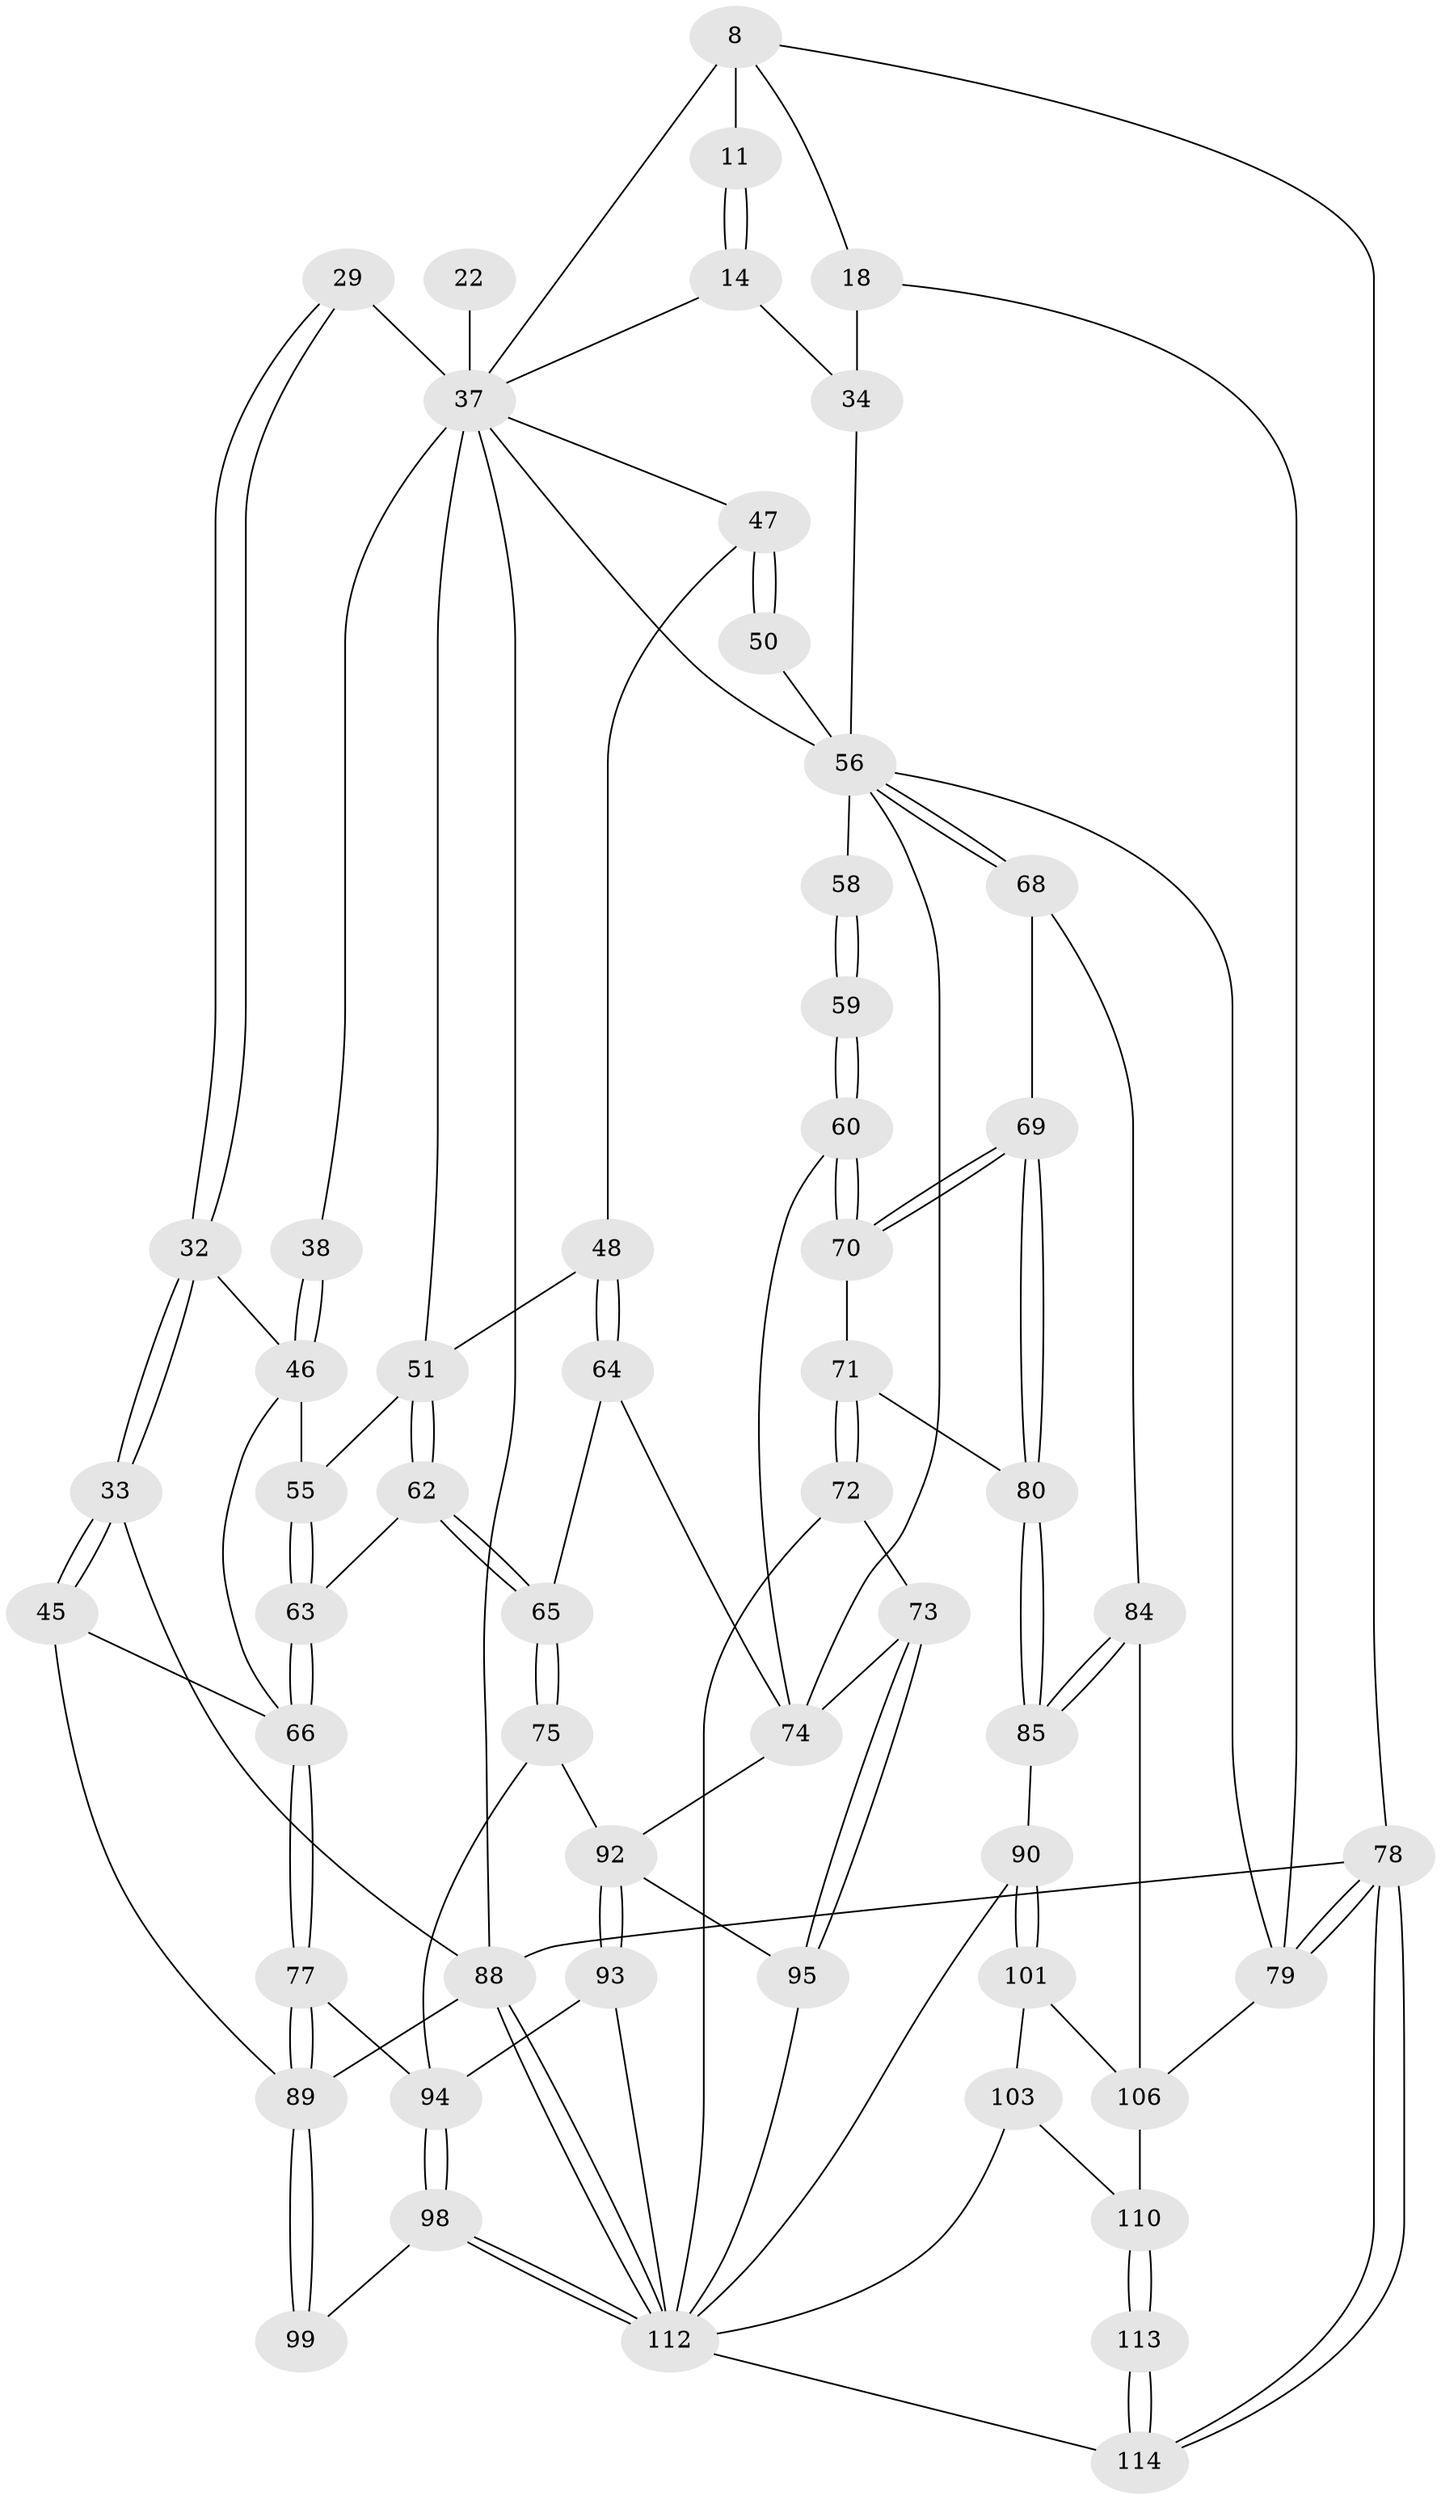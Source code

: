 // original degree distribution, {3: 0.017543859649122806, 4: 0.21052631578947367, 5: 0.5789473684210527, 6: 0.19298245614035087}
// Generated by graph-tools (version 1.1) at 2025/02/03/09/25 05:02:17]
// undirected, 57 vertices, 129 edges
graph export_dot {
graph [start="1"]
  node [color=gray90,style=filled];
  8 [pos="+0.6738362128723956+0.07807034875986085",super="+1+3"];
  11 [pos="+0.7190884842944817+0.09715087944600986"];
  14 [pos="+0.7601708518566318+0.16432102135218668"];
  18 [pos="+0.9411628455456374+0.22544241841144622",super="+12"];
  22 [pos="+0.4795729459078083+0.025684338329574747",super="+21"];
  29 [pos="+0.14916702024066036+0.07497492249269627",super="+27"];
  32 [pos="+0.1842692013114317+0.2090434154284833"];
  33 [pos="+0+0.4185968133918701"];
  34 [pos="+0.9357924265323089+0.22852766836393548",super="+13"];
  37 [pos="+0.41222808282582507+0.30920471348754763",super="+28+26+24"];
  38 [pos="+0.33247769975917635+0.30526282421622425",super="+30"];
  45 [pos="+0+0.43901960655993516"];
  46 [pos="+0.3012481061069467+0.3540347225247105",super="+43"];
  47 [pos="+0.542366829950514+0.34331592561564817"];
  48 [pos="+0.5181616485765931+0.39812040388935993"];
  50 [pos="+0.6977627366289614+0.37101124180707895"];
  51 [pos="+0.3874507293017015+0.3982844912876784",super="+49"];
  55 [pos="+0.3053814753407782+0.4297788563624668",super="+52"];
  56 [pos="+0.9656481928961983+0.5008239896491223",super="+40+54"];
  58 [pos="+0.855931915762099+0.3922802671933751",super="+57"];
  59 [pos="+0.7715630771548841+0.4753217519635567"];
  60 [pos="+0.7477601142045444+0.485049584197725"];
  62 [pos="+0.3749477750726778+0.4888903666630237"];
  63 [pos="+0.35025659882057486+0.4897313536823432"];
  64 [pos="+0.5538688637492312+0.5131219103533153"];
  65 [pos="+0.40033865610172725+0.5051642111985014"];
  66 [pos="+0.15423828836522036+0.5824307696256251",super="+44"];
  68 [pos="+0.9020194811911743+0.5758036042412685"];
  69 [pos="+0.8957495562557977+0.5765724203449857"];
  70 [pos="+0.7827184331903082+0.5502107969862816"];
  71 [pos="+0.7719721222562728+0.5725148811240663"];
  72 [pos="+0.6695744583215759+0.6627671323115316"];
  73 [pos="+0.6675931297406432+0.6617593061410506"];
  74 [pos="+0.5642174227382581+0.529337810408729",super="+67+61"];
  75 [pos="+0.3734391673904172+0.6627112436580677"];
  77 [pos="+0.15562833176115107+0.5859900248220518"];
  78 [pos="+1+1",super="+4"];
  79 [pos="+1+0.9551504943249727",super="+39+17"];
  80 [pos="+0.804971498781136+0.6845082543951051"];
  84 [pos="+0.8168326155774122+0.7265029995698536",super="+82"];
  85 [pos="+0.7985613929878329+0.7077054407076517"];
  88 [pos="+0+1",super="+5"];
  89 [pos="+0.12769416457301344+0.7693150142080962",super="+87"];
  90 [pos="+0.7062197644024762+0.7007070994464814"];
  92 [pos="+0.4661147805584507+0.7342247070024334",super="+83"];
  93 [pos="+0.4395967650289325+0.782409922669658"];
  94 [pos="+0.29271855680418113+0.8202926351716121",super="+76"];
  95 [pos="+0.5310572157584666+0.7542294182959567"];
  98 [pos="+0.26714332894177634+0.8485820627412504"];
  99 [pos="+0.12608795820174867+0.8217871649662898"];
  101 [pos="+0.7315472033403012+0.794595598875851"];
  103 [pos="+0.6358924016357449+0.8334290898609809",super="+102"];
  106 [pos="+0.8126297910695761+0.8939679930927515",super="+81+104"];
  110 [pos="+0.7840971484010147+0.9397732684204327",super="+108+109"];
  112 [pos="+0.41463445037297214+1",super="+111"];
  113 [pos="+0.6846070732630936+1"];
  114 [pos="+0.6844741393493122+1"];
  8 -- 11 [weight=2];
  8 -- 78;
  8 -- 18;
  8 -- 37;
  11 -- 14;
  11 -- 14;
  14 -- 34;
  14 -- 37;
  18 -- 34 [weight=2];
  18 -- 79;
  22 -- 37 [weight=4];
  29 -- 32;
  29 -- 32;
  29 -- 37 [weight=3];
  32 -- 33;
  32 -- 33;
  32 -- 46;
  33 -- 45;
  33 -- 45;
  33 -- 88;
  34 -- 56;
  37 -- 38 [weight=2];
  37 -- 51;
  37 -- 47;
  37 -- 56;
  37 -- 88;
  38 -- 46 [weight=2];
  38 -- 46;
  45 -- 89;
  45 -- 66;
  46 -- 55 [weight=2];
  46 -- 66;
  47 -- 48;
  47 -- 50;
  47 -- 50;
  48 -- 64;
  48 -- 64;
  48 -- 51;
  50 -- 56 [weight=2];
  51 -- 62;
  51 -- 62;
  51 -- 55;
  55 -- 63;
  55 -- 63;
  56 -- 68;
  56 -- 68;
  56 -- 58 [weight=2];
  56 -- 79;
  56 -- 74;
  58 -- 59 [weight=2];
  58 -- 59;
  59 -- 60;
  59 -- 60;
  60 -- 70;
  60 -- 70;
  60 -- 74;
  62 -- 63;
  62 -- 65;
  62 -- 65;
  63 -- 66;
  63 -- 66;
  64 -- 65;
  64 -- 74;
  65 -- 75;
  65 -- 75;
  66 -- 77;
  66 -- 77;
  68 -- 69;
  68 -- 84;
  69 -- 70;
  69 -- 70;
  69 -- 80;
  69 -- 80;
  70 -- 71;
  71 -- 72;
  71 -- 72;
  71 -- 80;
  72 -- 73;
  72 -- 112;
  73 -- 74;
  73 -- 95;
  73 -- 95;
  74 -- 92;
  75 -- 94;
  75 -- 92;
  77 -- 89;
  77 -- 89;
  77 -- 94;
  78 -- 79 [weight=2];
  78 -- 79;
  78 -- 114;
  78 -- 114;
  78 -- 88 [weight=2];
  79 -- 106;
  80 -- 85;
  80 -- 85;
  84 -- 85;
  84 -- 85;
  84 -- 106 [weight=2];
  85 -- 90;
  88 -- 112;
  88 -- 112;
  88 -- 89;
  89 -- 99 [weight=2];
  89 -- 99;
  90 -- 101;
  90 -- 101;
  90 -- 112;
  92 -- 93;
  92 -- 93;
  92 -- 95;
  93 -- 94;
  93 -- 112;
  94 -- 98;
  94 -- 98;
  95 -- 112;
  98 -- 99;
  98 -- 112;
  98 -- 112;
  101 -- 106;
  101 -- 103;
  103 -- 110 [weight=2];
  103 -- 112;
  106 -- 110 [weight=2];
  110 -- 113 [weight=2];
  110 -- 113;
  112 -- 114;
  113 -- 114;
  113 -- 114;
}
